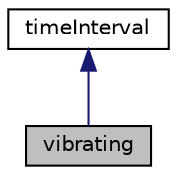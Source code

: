 digraph "vibrating"
{
 // LATEX_PDF_SIZE
  edge [fontname="Helvetica",fontsize="10",labelfontname="Helvetica",labelfontsize="10"];
  node [fontname="Helvetica",fontsize="10",shape=record];
  Node1 [label="vibrating",height=0.2,width=0.4,color="black", fillcolor="grey75", style="filled", fontcolor="black",tooltip="Vibrating model for a wall."];
  Node2 -> Node1 [dir="back",color="midnightblue",fontsize="10",style="solid",fontname="Helvetica"];
  Node2 [label="timeInterval",height=0.2,width=0.4,color="black", fillcolor="white", style="filled",URL="$classpFlow_1_1timeInterval.html",tooltip=" "];
}
